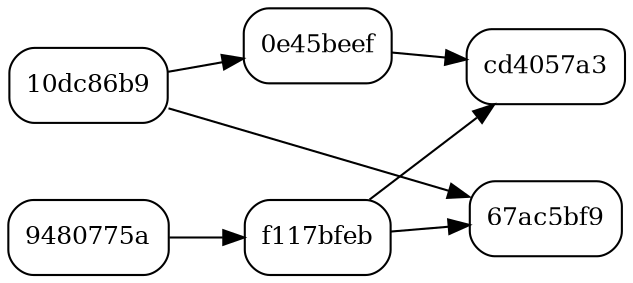digraph G {
  rankdir=LR;
  node [shape=box, style=rounded, fontsize=12];
  0 [label="9480775a"];
  1 [label="67ac5bf9"];
  2 [label="f117bfeb"];
  3 [label="0e45beef"];
  4 [label="10dc86b9"];
  5 [label="cd4057a3"];
  0 -> 2;
  2 -> 1;
  2 -> 5;
  3 -> 5;
  4 -> 1;
  4 -> 3;
}
